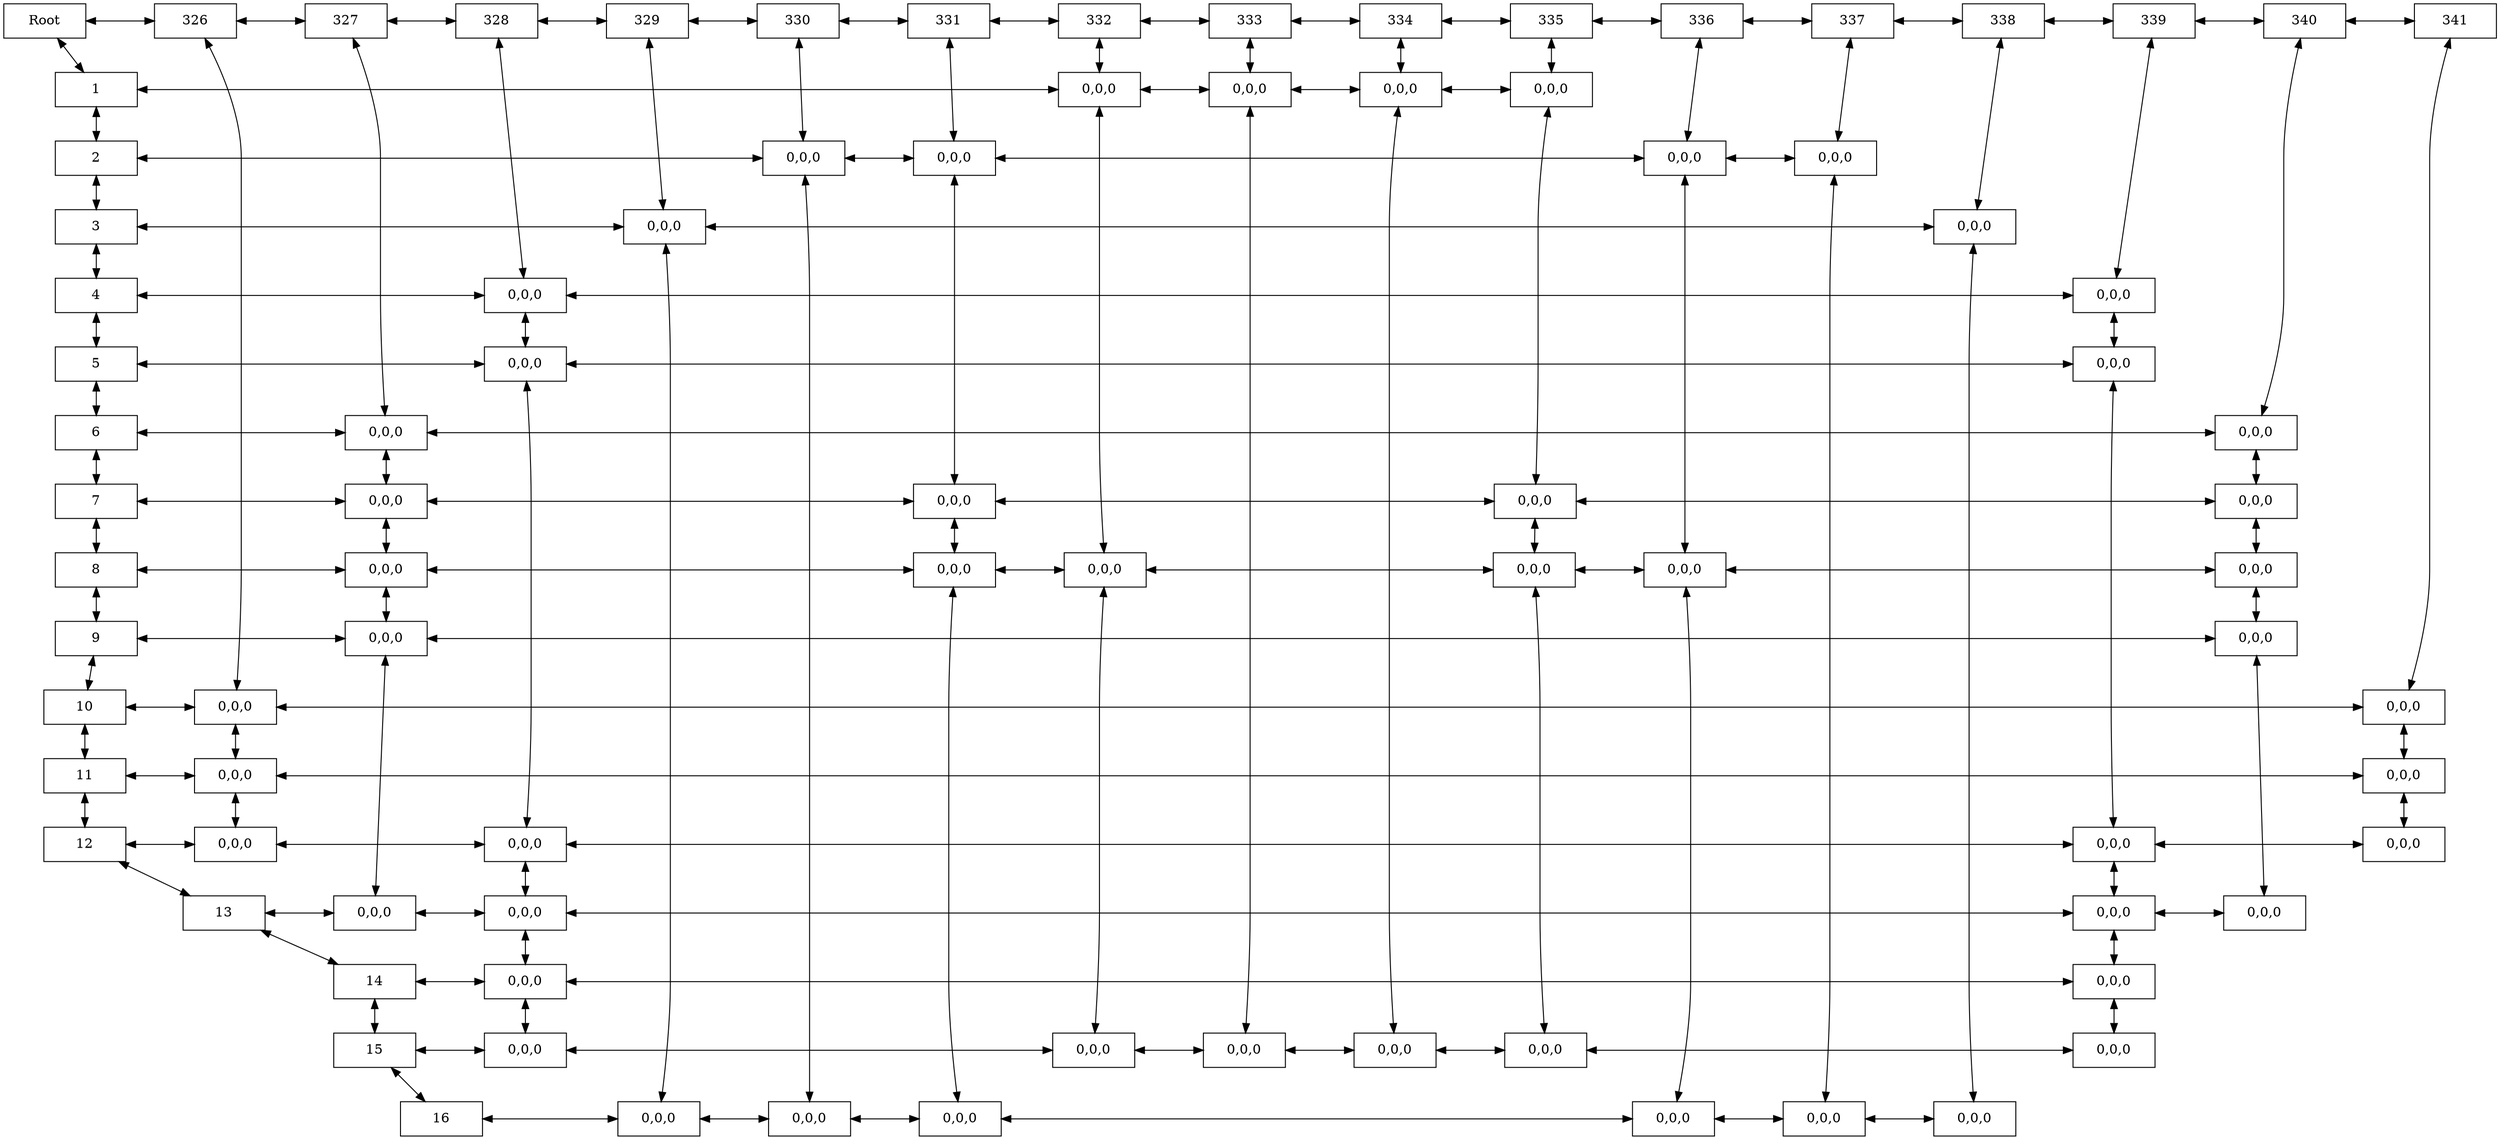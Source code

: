 digraph {
node [shape = rectangle, height=0.5, width=1.2];
graph [nodesep = 1];
rankdir=TB;
"-1--1"[label="Root"];
"-1-1"[label="1"];
"-1-2"[label="2"];
"-1-3"[label="3"];
"-1-4"[label="4"];
"-1-5"[label="5"];
"-1-6"[label="6"];
"-1-7"[label="7"];
"-1-8"[label="8"];
"-1-9"[label="9"];
"-1-10"[label="10"];
"-1-11"[label="11"];
"-1-12"[label="12"];
"-1-13"[label="13"];
"-1-14"[label="14"];
"-1-15"[label="15"];
"-1-16"[label="16"];
"326--1"[label="326"];
"326-10"[label="0,0,0"];
"326-11"[label="0,0,0"];
"326-12"[label="0,0,0"];
"327--1"[label="327"];
"327-6"[label="0,0,0"];
"327-7"[label="0,0,0"];
"327-8"[label="0,0,0"];
"327-9"[label="0,0,0"];
"327-13"[label="0,0,0"];
"328--1"[label="328"];
"328-4"[label="0,0,0"];
"328-5"[label="0,0,0"];
"328-12"[label="0,0,0"];
"328-13"[label="0,0,0"];
"328-14"[label="0,0,0"];
"328-15"[label="0,0,0"];
"329--1"[label="329"];
"329-3"[label="0,0,0"];
"329-16"[label="0,0,0"];
"330--1"[label="330"];
"330-2"[label="0,0,0"];
"330-16"[label="0,0,0"];
"331--1"[label="331"];
"331-2"[label="0,0,0"];
"331-7"[label="0,0,0"];
"331-8"[label="0,0,0"];
"331-16"[label="0,0,0"];
"332--1"[label="332"];
"332-1"[label="0,0,0"];
"332-8"[label="0,0,0"];
"332-15"[label="0,0,0"];
"333--1"[label="333"];
"333-1"[label="0,0,0"];
"333-15"[label="0,0,0"];
"334--1"[label="334"];
"334-1"[label="0,0,0"];
"334-15"[label="0,0,0"];
"335--1"[label="335"];
"335-1"[label="0,0,0"];
"335-7"[label="0,0,0"];
"335-8"[label="0,0,0"];
"335-15"[label="0,0,0"];
"336--1"[label="336"];
"336-2"[label="0,0,0"];
"336-8"[label="0,0,0"];
"336-16"[label="0,0,0"];
"337--1"[label="337"];
"337-2"[label="0,0,0"];
"337-16"[label="0,0,0"];
"338--1"[label="338"];
"338-3"[label="0,0,0"];
"338-16"[label="0,0,0"];
"339--1"[label="339"];
"339-4"[label="0,0,0"];
"339-5"[label="0,0,0"];
"339-12"[label="0,0,0"];
"339-13"[label="0,0,0"];
"339-14"[label="0,0,0"];
"339-15"[label="0,0,0"];
"340--1"[label="340"];
"340-6"[label="0,0,0"];
"340-7"[label="0,0,0"];
"340-8"[label="0,0,0"];
"340-9"[label="0,0,0"];
"340-13"[label="0,0,0"];
"341--1"[label="341"];
"341-10"[label="0,0,0"];
"341-11"[label="0,0,0"];
"341-12"[label="0,0,0"];
"-1--1"->"326--1"[dir=both];
"-1--1"->"-1-1"[dir=both];
"-1-1"->"332-1"[dir=both];
"-1-1"->"-1-2"[dir=both];
"-1-2"->"330-2"[dir=both];
"-1-2"->"-1-3"[dir=both];
"-1-3"->"329-3"[dir=both];
"-1-3"->"-1-4"[dir=both];
"-1-4"->"328-4"[dir=both];
"-1-4"->"-1-5"[dir=both];
"-1-5"->"328-5"[dir=both];
"-1-5"->"-1-6"[dir=both];
"-1-6"->"327-6"[dir=both];
"-1-6"->"-1-7"[dir=both];
"-1-7"->"327-7"[dir=both];
"-1-7"->"-1-8"[dir=both];
"-1-8"->"327-8"[dir=both];
"-1-8"->"-1-9"[dir=both];
"-1-9"->"327-9"[dir=both];
"-1-9"->"-1-10"[dir=both];
"-1-10"->"326-10"[dir=both];
"-1-10"->"-1-11"[dir=both];
"-1-11"->"326-11"[dir=both];
"-1-11"->"-1-12"[dir=both];
"-1-12"->"326-12"[dir=both];
"-1-12"->"-1-13"[dir=both];
"-1-13"->"327-13"[dir=both];
"-1-13"->"-1-14"[dir=both];
"-1-14"->"328-14"[dir=both];
"-1-14"->"-1-15"[dir=both];
"-1-15"->"328-15"[dir=both];
"-1-15"->"-1-16"[dir=both];
"-1-16"->"329-16"[dir=both];
"326--1"->"327--1"[dir=both];
"326--1"->"326-10"[dir=both];
"326-10"->"341-10"[dir=both];
"326-10"->"326-11"[dir=both];
"326-11"->"341-11"[dir=both];
"326-11"->"326-12"[dir=both];
"326-12"->"328-12"[dir=both];
"327--1"->"328--1"[dir=both];
"327--1"->"327-6"[dir=both];
"327-6"->"340-6"[dir=both];
"327-6"->"327-7"[dir=both];
"327-7"->"331-7"[dir=both];
"327-7"->"327-8"[dir=both];
"327-8"->"331-8"[dir=both];
"327-8"->"327-9"[dir=both];
"327-9"->"340-9"[dir=both];
"327-9"->"327-13"[dir=both];
"327-13"->"328-13"[dir=both];
"328--1"->"329--1"[dir=both];
"328--1"->"328-4"[dir=both];
"328-4"->"339-4"[dir=both];
"328-4"->"328-5"[dir=both];
"328-5"->"339-5"[dir=both];
"328-5"->"328-12"[dir=both];
"328-12"->"339-12"[dir=both];
"328-12"->"328-13"[dir=both];
"328-13"->"339-13"[dir=both];
"328-13"->"328-14"[dir=both];
"328-14"->"339-14"[dir=both];
"328-14"->"328-15"[dir=both];
"328-15"->"332-15"[dir=both];
"329--1"->"330--1"[dir=both];
"329--1"->"329-3"[dir=both];
"329-3"->"338-3"[dir=both];
"329-3"->"329-16"[dir=both];
"329-16"->"330-16"[dir=both];
"330--1"->"331--1"[dir=both];
"330--1"->"330-2"[dir=both];
"330-2"->"331-2"[dir=both];
"330-2"->"330-16"[dir=both];
"330-16"->"331-16"[dir=both];
"331--1"->"332--1"[dir=both];
"331--1"->"331-2"[dir=both];
"331-2"->"336-2"[dir=both];
"331-2"->"331-7"[dir=both];
"331-7"->"335-7"[dir=both];
"331-7"->"331-8"[dir=both];
"331-8"->"332-8"[dir=both];
"331-8"->"331-16"[dir=both];
"331-16"->"336-16"[dir=both];
"332--1"->"333--1"[dir=both];
"332--1"->"332-1"[dir=both];
"332-1"->"333-1"[dir=both];
"332-1"->"332-8"[dir=both];
"332-8"->"335-8"[dir=both];
"332-8"->"332-15"[dir=both];
"332-15"->"333-15"[dir=both];
"333--1"->"334--1"[dir=both];
"333--1"->"333-1"[dir=both];
"333-1"->"334-1"[dir=both];
"333-1"->"333-15"[dir=both];
"333-15"->"334-15"[dir=both];
"334--1"->"335--1"[dir=both];
"334--1"->"334-1"[dir=both];
"334-1"->"335-1"[dir=both];
"334-1"->"334-15"[dir=both];
"334-15"->"335-15"[dir=both];
"335--1"->"336--1"[dir=both];
"335--1"->"335-1"[dir=both];
"335-1"->"335-7"[dir=both];
"335-7"->"340-7"[dir=both];
"335-7"->"335-8"[dir=both];
"335-8"->"336-8"[dir=both];
"335-8"->"335-15"[dir=both];
"335-15"->"339-15"[dir=both];
"336--1"->"337--1"[dir=both];
"336--1"->"336-2"[dir=both];
"336-2"->"337-2"[dir=both];
"336-2"->"336-8"[dir=both];
"336-8"->"340-8"[dir=both];
"336-8"->"336-16"[dir=both];
"336-16"->"337-16"[dir=both];
"337--1"->"338--1"[dir=both];
"337--1"->"337-2"[dir=both];
"337-2"->"337-16"[dir=both];
"337-16"->"338-16"[dir=both];
"338--1"->"339--1"[dir=both];
"338--1"->"338-3"[dir=both];
"338-3"->"338-16"[dir=both];
"339--1"->"340--1"[dir=both];
"339--1"->"339-4"[dir=both];
"339-4"->"339-5"[dir=both];
"339-5"->"339-12"[dir=both];
"339-12"->"341-12"[dir=both];
"339-12"->"339-13"[dir=both];
"339-13"->"340-13"[dir=both];
"339-13"->"339-14"[dir=both];
"339-14"->"339-15"[dir=both];
"340--1"->"341--1"[dir=both];
"340--1"->"340-6"[dir=both];
"340-6"->"340-7"[dir=both];
"340-7"->"340-8"[dir=both];
"340-8"->"340-9"[dir=both];
"340-9"->"340-13"[dir=both];
"341--1"->"341-10"[dir=both];
"341-10"->"341-11"[dir=both];
"341-11"->"341-12"[dir=both];
{ rank=same; "-1--1" "326--1" "327--1" "328--1" "329--1" "330--1" "331--1" "332--1" "333--1" "334--1" "335--1" "336--1" "337--1" "338--1" "339--1" "340--1" "341--1" };
{ rank=same; "-1-1" "332-1" "333-1" "334-1" "335-1" };
{ rank=same; "-1-2" "330-2" "331-2" "336-2" "337-2" };
{ rank=same; "-1-3" "329-3" "338-3" };
{ rank=same; "-1-4" "328-4" "339-4" };
{ rank=same; "-1-5" "328-5" "339-5" };
{ rank=same; "-1-6" "327-6" "340-6" };
{ rank=same; "-1-7" "327-7" "331-7" "335-7" "340-7" };
{ rank=same; "-1-8" "327-8" "331-8" "332-8" "335-8" "336-8" "340-8" };
{ rank=same; "-1-9" "327-9" "340-9" };
{ rank=same; "-1-10" "326-10" "341-10" };
{ rank=same; "-1-11" "326-11" "341-11" };
{ rank=same; "-1-12" "326-12" "328-12" "339-12" "341-12" };
{ rank=same; "-1-13" "327-13" "328-13" "339-13" "340-13" };
{ rank=same; "-1-14" "328-14" "339-14" };
{ rank=same; "-1-15" "328-15" "332-15" "333-15" "334-15" "335-15" "339-15" };
{ rank=same; "-1-16" "329-16" "330-16" "331-16" "336-16" "337-16" "338-16" };
}